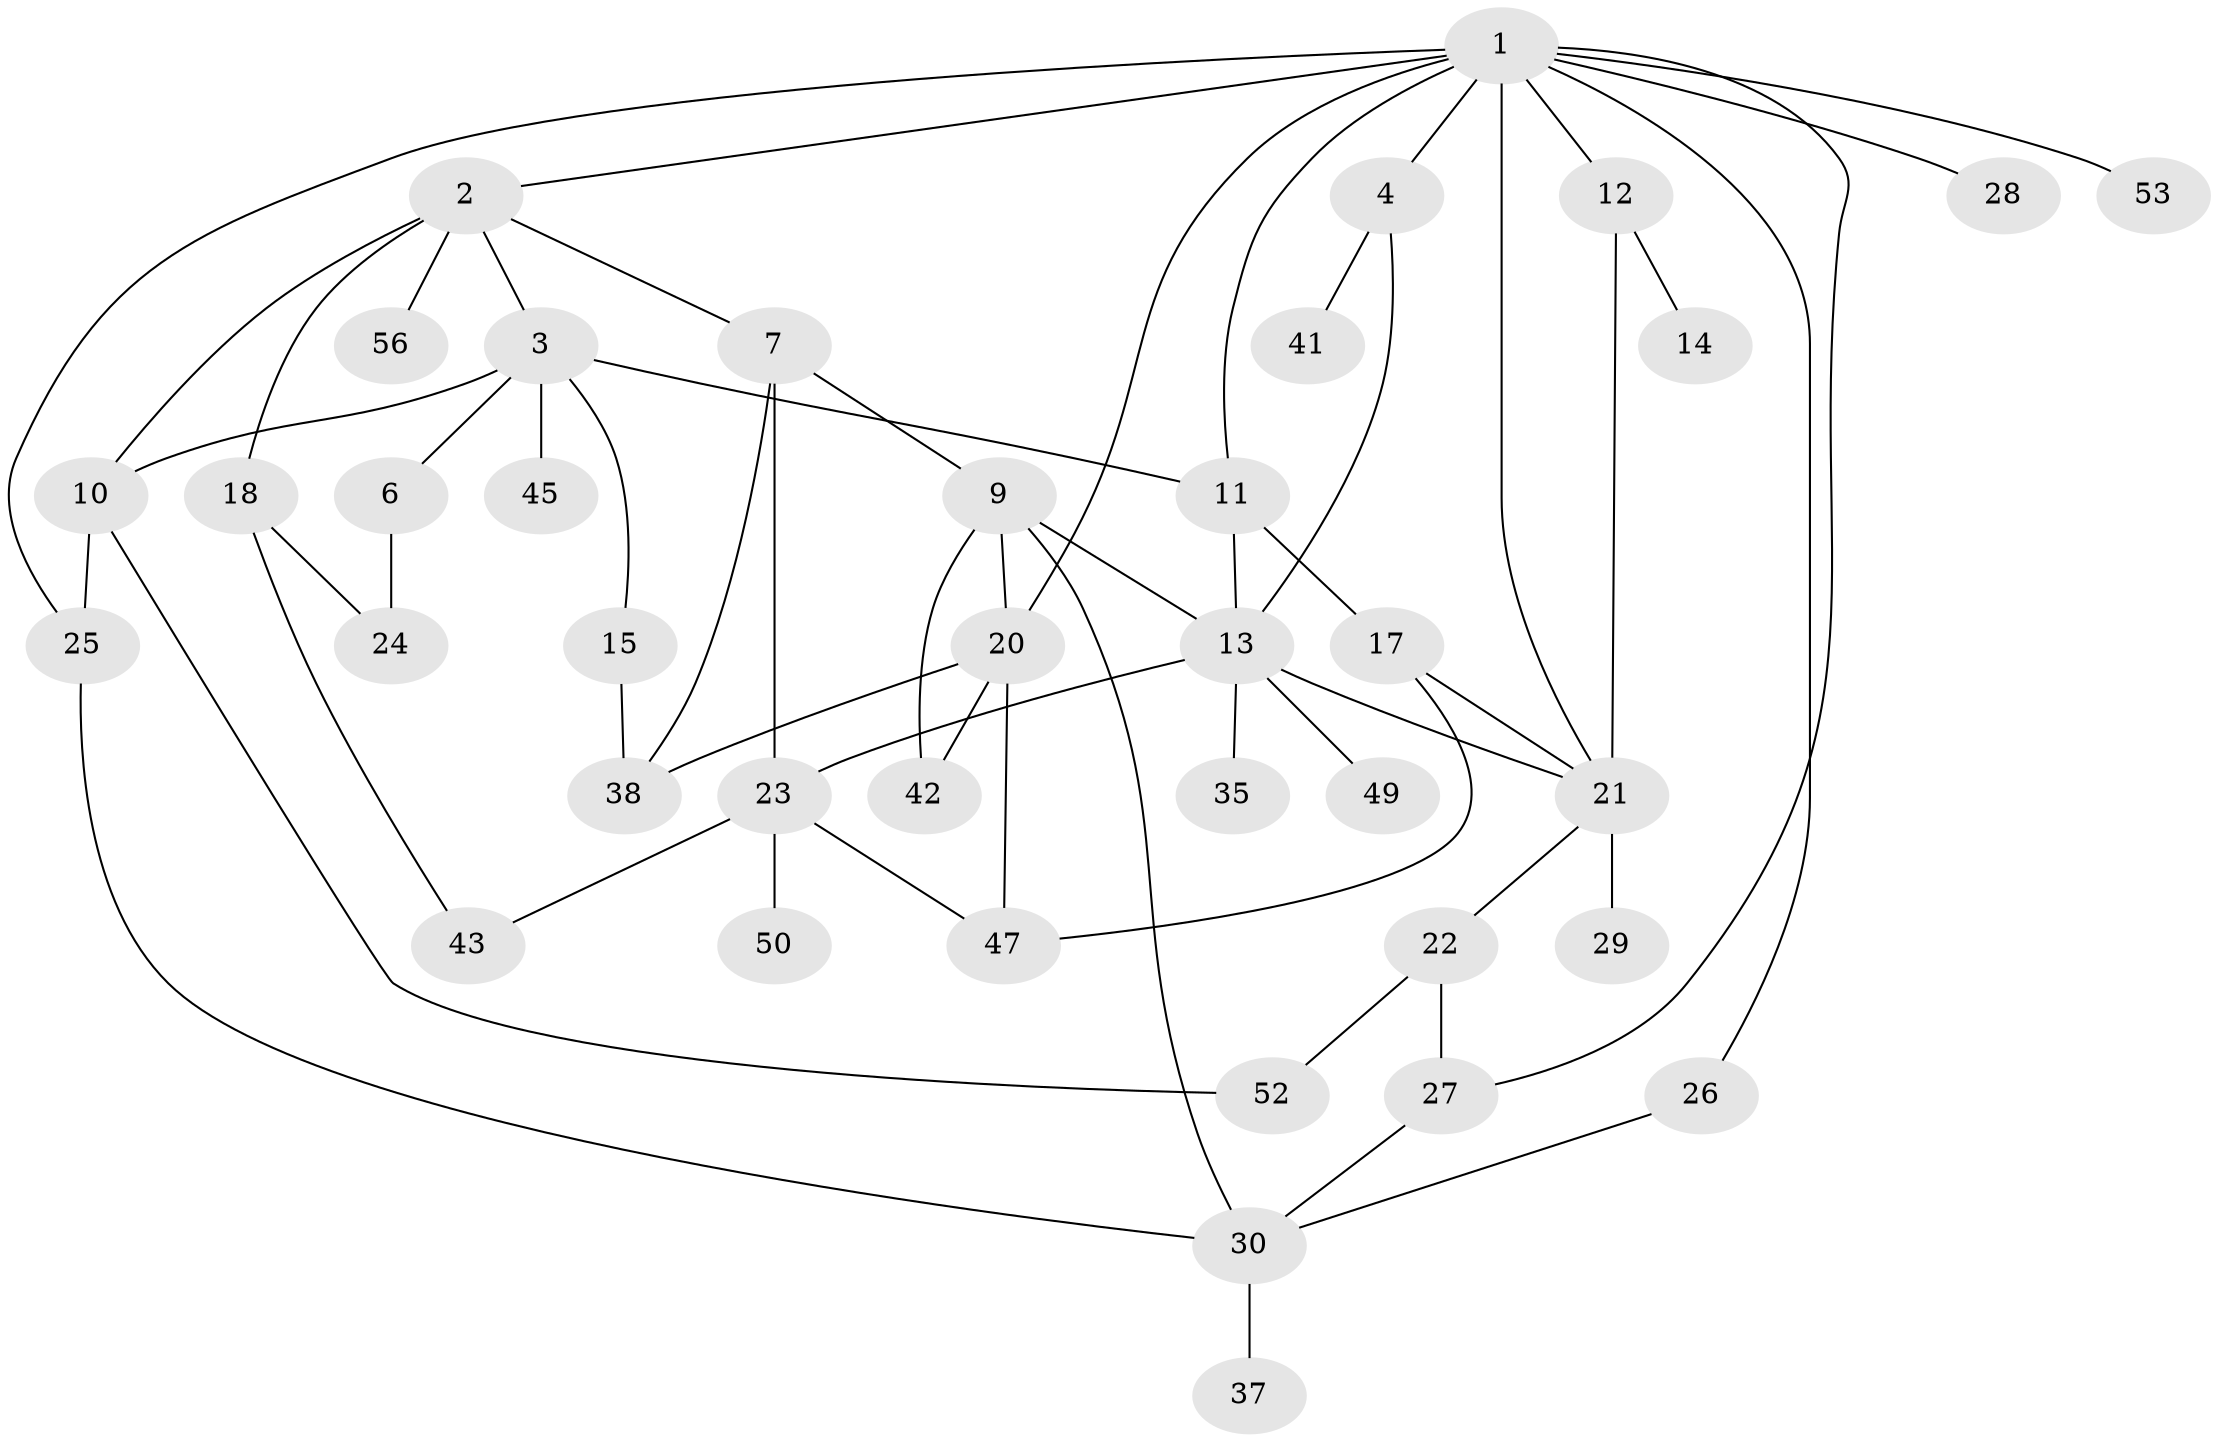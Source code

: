 // Generated by graph-tools (version 1.1) at 2025/23/03/03/25 07:23:34]
// undirected, 39 vertices, 60 edges
graph export_dot {
graph [start="1"]
  node [color=gray90,style=filled];
  1 [super="+5"];
  2 [super="+16"];
  3 [super="+8"];
  4 [super="+36"];
  6;
  7;
  9 [super="+19"];
  10 [super="+32"];
  11;
  12;
  13 [super="+44"];
  14;
  15;
  17 [super="+46"];
  18;
  20 [super="+33"];
  21 [super="+55"];
  22 [super="+51"];
  23 [super="+39"];
  24 [super="+31"];
  25;
  26;
  27 [super="+34"];
  28;
  29;
  30 [super="+48"];
  35;
  37;
  38 [super="+40"];
  41;
  42 [super="+54"];
  43;
  45;
  47;
  49;
  50;
  52;
  53;
  56;
  1 -- 2;
  1 -- 4;
  1 -- 20;
  1 -- 21;
  1 -- 25;
  1 -- 27;
  1 -- 53;
  1 -- 11;
  1 -- 26;
  1 -- 12;
  1 -- 28;
  2 -- 3;
  2 -- 7;
  2 -- 10;
  2 -- 18;
  2 -- 56;
  3 -- 6;
  3 -- 11;
  3 -- 45;
  3 -- 10;
  3 -- 15;
  4 -- 41;
  4 -- 13;
  6 -- 24;
  7 -- 9;
  7 -- 38;
  7 -- 23;
  9 -- 13;
  9 -- 30;
  9 -- 42;
  9 -- 20;
  10 -- 25;
  10 -- 52;
  11 -- 17;
  11 -- 13;
  12 -- 14;
  12 -- 21;
  13 -- 23;
  13 -- 35;
  13 -- 49;
  13 -- 21;
  15 -- 38;
  17 -- 21;
  17 -- 47;
  18 -- 24;
  18 -- 43;
  20 -- 47;
  20 -- 42;
  20 -- 38;
  21 -- 22;
  21 -- 29;
  22 -- 52;
  22 -- 27;
  23 -- 43;
  23 -- 47;
  23 -- 50;
  25 -- 30;
  26 -- 30;
  27 -- 30;
  30 -- 37 [weight=2];
}

